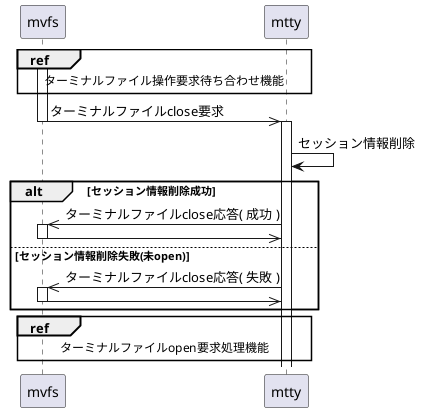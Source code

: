 @startuml

participant mvfs
participant mtty

activate mvfs
ref over mvfs, mtty: ターミナルファイル操作要求待ち合わせ機能

mvfs ->> mtty: ターミナルファイルclose要求
deactivate mvfs
activate mtty

mtty -> mtty: セッション情報削除

alt セッション情報削除成功
    mvfs <<- mtty: ターミナルファイルclose応答( 成功 )
    activate mvfs
    mvfs ->> mtty
    deactivate mvfs
else セッション情報削除失敗(未open)
    mvfs <<- mtty: ターミナルファイルclose応答( 失敗 )
    activate mvfs
    mvfs ->> mtty
    deactivate mvfs
end alt

ref over mvfs, mtty
    ターミナルファイルopen要求処理機能
end ref

@enduml
